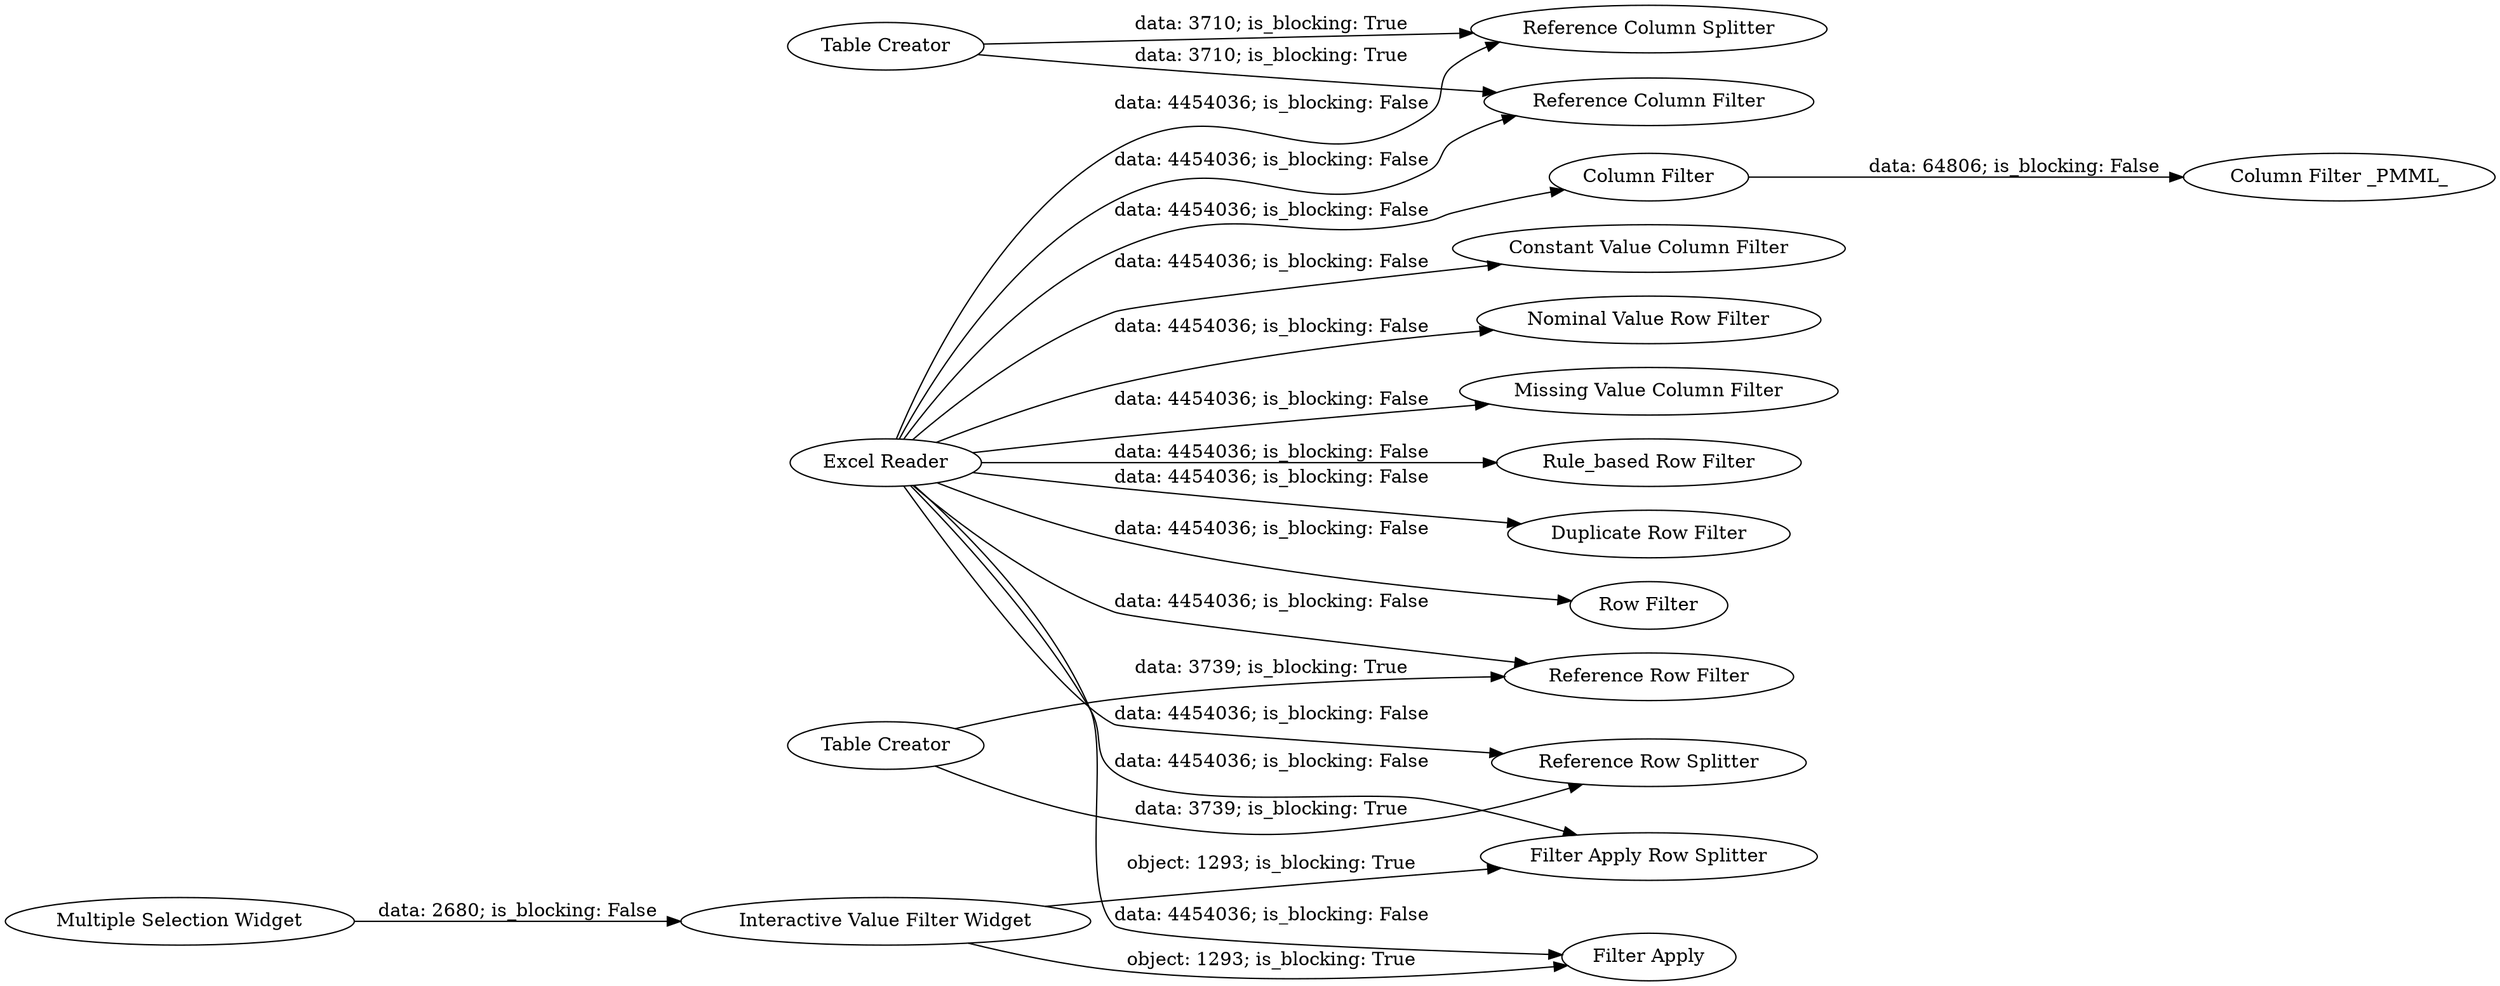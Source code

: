 digraph {
	"-2948989342907581817_19" [label="Rule_based Row Filter"]
	"-2948989342907581817_3" [label="Reference Column Filter"]
	"-2948989342907581817_6" [label="Reference Column Splitter"]
	"-2948989342907581817_23" [label="Table Creator"]
	"-2948989342907581817_21" [label="Row Filter"]
	"-2948989342907581817_2" [label="Column Filter"]
	"-2948989342907581817_16" [label="Multiple Selection Widget"]
	"-2948989342907581817_4" [label="Constant Value Column Filter"]
	"-2948989342907581817_20" [label="Nominal Value Row Filter"]
	"-2948989342907581817_5" [label="Missing Value Column Filter"]
	"-2948989342907581817_22" [label="Reference Row Filter"]
	"-2948989342907581817_25" [label="Column Filter _PMML_"]
	"-2948989342907581817_24" [label="Reference Row Splitter"]
	"-2948989342907581817_18" [label="Filter Apply Row Splitter"]
	"-2948989342907581817_1" [label="Excel Reader"]
	"-2948989342907581817_17" [label="Interactive Value Filter Widget"]
	"-2948989342907581817_9" [label="Filter Apply"]
	"-2948989342907581817_7" [label="Table Creator"]
	"-2948989342907581817_8" [label="Duplicate Row Filter"]
	"-2948989342907581817_17" -> "-2948989342907581817_18" [label="object: 1293; is_blocking: True"]
	"-2948989342907581817_1" -> "-2948989342907581817_8" [label="data: 4454036; is_blocking: False"]
	"-2948989342907581817_7" -> "-2948989342907581817_6" [label="data: 3710; is_blocking: True"]
	"-2948989342907581817_1" -> "-2948989342907581817_3" [label="data: 4454036; is_blocking: False"]
	"-2948989342907581817_1" -> "-2948989342907581817_6" [label="data: 4454036; is_blocking: False"]
	"-2948989342907581817_1" -> "-2948989342907581817_5" [label="data: 4454036; is_blocking: False"]
	"-2948989342907581817_2" -> "-2948989342907581817_25" [label="data: 64806; is_blocking: False"]
	"-2948989342907581817_7" -> "-2948989342907581817_3" [label="data: 3710; is_blocking: True"]
	"-2948989342907581817_23" -> "-2948989342907581817_24" [label="data: 3739; is_blocking: True"]
	"-2948989342907581817_1" -> "-2948989342907581817_20" [label="data: 4454036; is_blocking: False"]
	"-2948989342907581817_1" -> "-2948989342907581817_22" [label="data: 4454036; is_blocking: False"]
	"-2948989342907581817_1" -> "-2948989342907581817_19" [label="data: 4454036; is_blocking: False"]
	"-2948989342907581817_1" -> "-2948989342907581817_2" [label="data: 4454036; is_blocking: False"]
	"-2948989342907581817_1" -> "-2948989342907581817_4" [label="data: 4454036; is_blocking: False"]
	"-2948989342907581817_17" -> "-2948989342907581817_9" [label="object: 1293; is_blocking: True"]
	"-2948989342907581817_16" -> "-2948989342907581817_17" [label="data: 2680; is_blocking: False"]
	"-2948989342907581817_1" -> "-2948989342907581817_21" [label="data: 4454036; is_blocking: False"]
	"-2948989342907581817_1" -> "-2948989342907581817_24" [label="data: 4454036; is_blocking: False"]
	"-2948989342907581817_1" -> "-2948989342907581817_9" [label="data: 4454036; is_blocking: False"]
	"-2948989342907581817_1" -> "-2948989342907581817_18" [label="data: 4454036; is_blocking: False"]
	"-2948989342907581817_23" -> "-2948989342907581817_22" [label="data: 3739; is_blocking: True"]
	rankdir=LR
}
